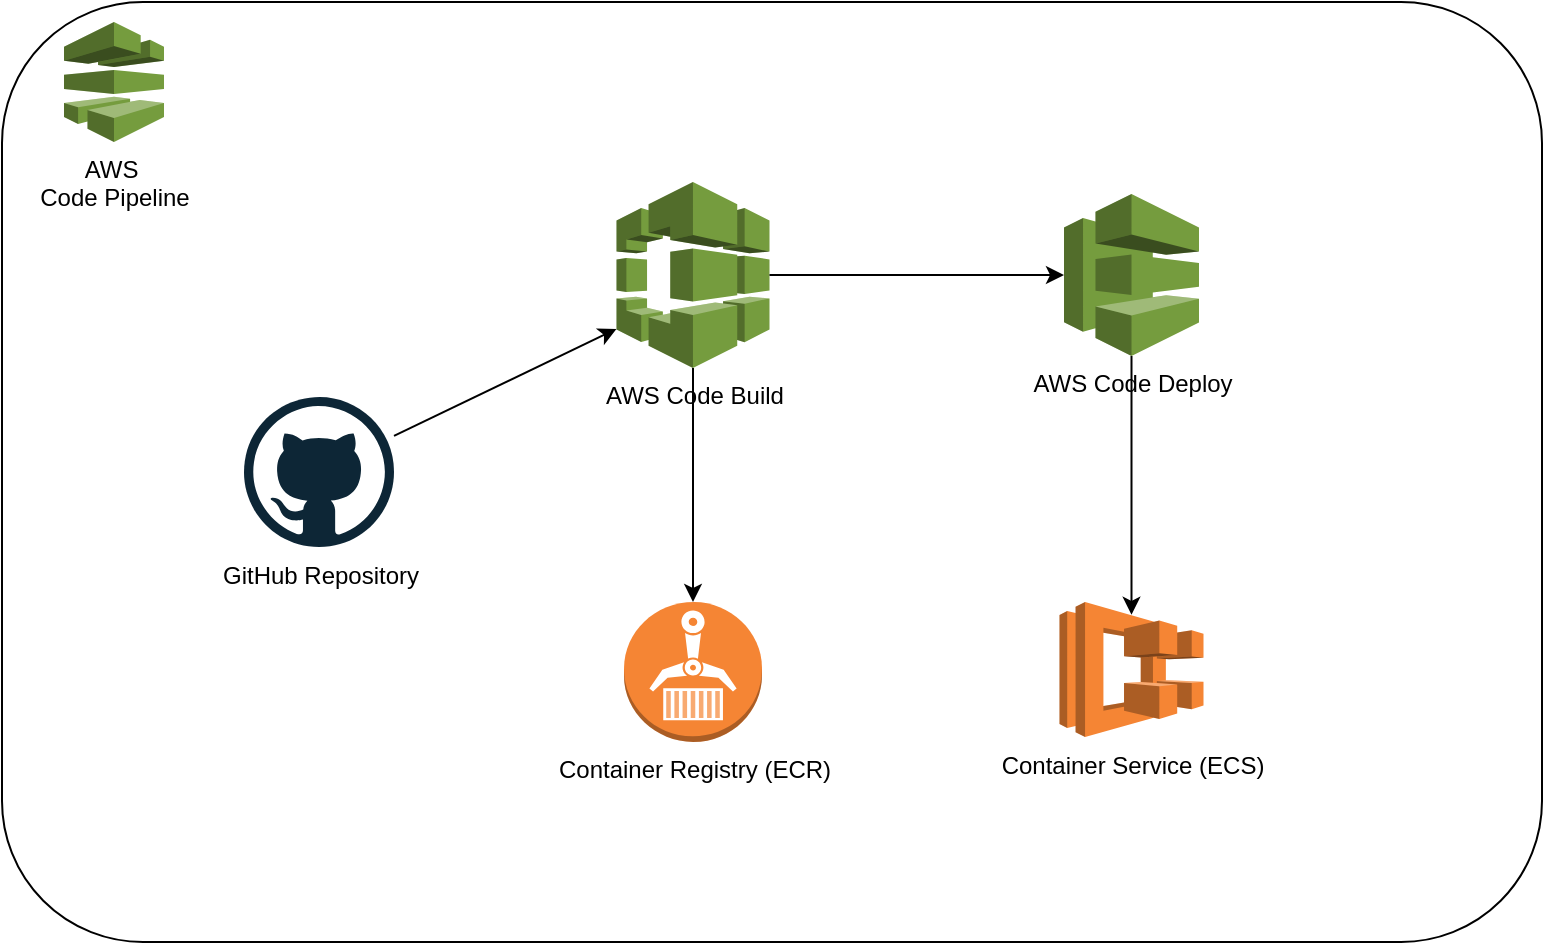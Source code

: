 <mxfile version="24.4.0" type="device">
  <diagram name="Page-1" id="uIg7ngROeFBe9oECzDyb">
    <mxGraphModel dx="1050" dy="611" grid="1" gridSize="10" guides="1" tooltips="1" connect="1" arrows="1" fold="1" page="1" pageScale="1" pageWidth="827" pageHeight="1169" math="0" shadow="0">
      <root>
        <mxCell id="0" />
        <mxCell id="1" parent="0" />
        <mxCell id="3zMFKXSz0Zb7LaPO8YLv-1" value="" style="rounded=1;whiteSpace=wrap;html=1;" vertex="1" parent="1">
          <mxGeometry x="29" y="30" width="770" height="470" as="geometry" />
        </mxCell>
        <mxCell id="3zMFKXSz0Zb7LaPO8YLv-2" value="AWS&amp;nbsp;&lt;div&gt;Code Pipeline&lt;/div&gt;" style="outlineConnect=0;dashed=0;verticalLabelPosition=bottom;verticalAlign=top;align=center;html=1;shape=mxgraph.aws3.codepipeline;fillColor=#759C3E;gradientColor=none;" vertex="1" parent="1">
          <mxGeometry x="60" y="40" width="50" height="60" as="geometry" />
        </mxCell>
        <mxCell id="3zMFKXSz0Zb7LaPO8YLv-3" value="GitHub Repository" style="dashed=0;outlineConnect=0;html=1;align=center;labelPosition=center;verticalLabelPosition=bottom;verticalAlign=top;shape=mxgraph.weblogos.github" vertex="1" parent="1">
          <mxGeometry x="150" y="227.5" width="75" height="75" as="geometry" />
        </mxCell>
        <mxCell id="3zMFKXSz0Zb7LaPO8YLv-4" value="AWS Code Build" style="outlineConnect=0;dashed=0;verticalLabelPosition=bottom;verticalAlign=top;align=center;html=1;shape=mxgraph.aws3.codebuild;fillColor=#759C3E;gradientColor=none;" vertex="1" parent="1">
          <mxGeometry x="336.25" y="120" width="76.5" height="93" as="geometry" />
        </mxCell>
        <mxCell id="3zMFKXSz0Zb7LaPO8YLv-5" value="Container Registry (ECR)" style="outlineConnect=0;dashed=0;verticalLabelPosition=bottom;verticalAlign=top;align=center;html=1;shape=mxgraph.aws3.ecr;fillColor=#F58534;gradientColor=none;" vertex="1" parent="1">
          <mxGeometry x="340" y="330" width="69" height="70" as="geometry" />
        </mxCell>
        <mxCell id="3zMFKXSz0Zb7LaPO8YLv-6" value="AWS Code Deploy" style="outlineConnect=0;dashed=0;verticalLabelPosition=bottom;verticalAlign=top;align=center;html=1;shape=mxgraph.aws3.codedeploy;fillColor=#759C3E;gradientColor=none;" vertex="1" parent="1">
          <mxGeometry x="560" y="126" width="67.5" height="81" as="geometry" />
        </mxCell>
        <mxCell id="3zMFKXSz0Zb7LaPO8YLv-7" value="Container Service (ECS)" style="outlineConnect=0;dashed=0;verticalLabelPosition=bottom;verticalAlign=top;align=center;html=1;shape=mxgraph.aws3.ecs;fillColor=#F58534;gradientColor=none;" vertex="1" parent="1">
          <mxGeometry x="557.75" y="330" width="72" height="67.5" as="geometry" />
        </mxCell>
        <mxCell id="3zMFKXSz0Zb7LaPO8YLv-8" value="" style="endArrow=classic;html=1;rounded=0;entryX=0;entryY=0.79;entryDx=0;entryDy=0;entryPerimeter=0;" edge="1" parent="1" source="3zMFKXSz0Zb7LaPO8YLv-3" target="3zMFKXSz0Zb7LaPO8YLv-4">
          <mxGeometry width="50" height="50" relative="1" as="geometry">
            <mxPoint x="410" y="320" as="sourcePoint" />
            <mxPoint x="460" y="270" as="targetPoint" />
          </mxGeometry>
        </mxCell>
        <mxCell id="3zMFKXSz0Zb7LaPO8YLv-9" style="edgeStyle=orthogonalEdgeStyle;rounded=0;orthogonalLoop=1;jettySize=auto;html=1;exitX=0.5;exitY=1;exitDx=0;exitDy=0;exitPerimeter=0;entryX=0.5;entryY=0;entryDx=0;entryDy=0;entryPerimeter=0;" edge="1" parent="1" source="3zMFKXSz0Zb7LaPO8YLv-4" target="3zMFKXSz0Zb7LaPO8YLv-5">
          <mxGeometry relative="1" as="geometry" />
        </mxCell>
        <mxCell id="3zMFKXSz0Zb7LaPO8YLv-10" style="rounded=0;orthogonalLoop=1;jettySize=auto;html=1;exitX=1;exitY=0.5;exitDx=0;exitDy=0;exitPerimeter=0;entryX=0;entryY=0.5;entryDx=0;entryDy=0;entryPerimeter=0;" edge="1" parent="1" source="3zMFKXSz0Zb7LaPO8YLv-4" target="3zMFKXSz0Zb7LaPO8YLv-6">
          <mxGeometry relative="1" as="geometry" />
        </mxCell>
        <mxCell id="3zMFKXSz0Zb7LaPO8YLv-11" style="edgeStyle=orthogonalEdgeStyle;rounded=0;orthogonalLoop=1;jettySize=auto;html=1;exitX=0.5;exitY=1;exitDx=0;exitDy=0;exitPerimeter=0;entryX=0.5;entryY=0.095;entryDx=0;entryDy=0;entryPerimeter=0;" edge="1" parent="1" source="3zMFKXSz0Zb7LaPO8YLv-6" target="3zMFKXSz0Zb7LaPO8YLv-7">
          <mxGeometry relative="1" as="geometry" />
        </mxCell>
      </root>
    </mxGraphModel>
  </diagram>
</mxfile>
